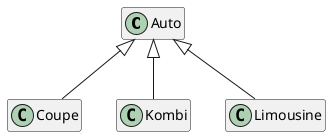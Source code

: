 @startuml
hide member

Auto <|-- Coupe
Auto <|-- Kombi
Auto <|-- Limousine

@enduml


@startuml
hide member

Auto <|-- Coupe
Auto <|-- Kombi
Auto <|-- Limousine



Coupe <|-- BenzinCoupe
Coupe <|-- DieselCoupe

Kombi <|-- BenzinKombi
Kombi <|-- DieselKombi

Limousine <|-- BenzinLimousine
Limousine <|-- DieselLimousine

@enduml


@startuml
hide member


Auto <|-- Coupe
Auto <|-- Kombi
Auto <|-- Limousine

Coupe <|-- BenzinCoupe
Coupe <|-- DieselCoupe

Kombi <|-- BenzinKombi
Kombi <|-- DieselKombi

Limousine <|-- BenzinLimousine
Limousine <|-- DieselLimousine

BenzinCoupe <|-- RechtsVerkehrBenzinCoupe
BenzinCoupe <|-- LinksVerkehrBenzinCoupe

DieselCoupe <|-- RechtsVerkehrDieselCoupe
DieselCoupe <|-- LinksVerkehrDieselCoupe

BenzinKombi <|-- RechtsVerkehrBenzinKombi
BenzinKombi <|-- LinksVerkehrBenzinKombi

DieselKombi <|-- RechtsVerkehrDieselKombi
DieselKombi <|-- LinksVerkehrDieselKombi

BenzinLimousine <|-- RechtsVerkehrBenzinLimousine
BenzinLimousine <|-- LinksVerkehrBenzinLimousine

DieselLimousine <|-- RechtsVerkehrDieselLimousine
DieselLimousine <|-- LinksVerkehrDieselLimousine

@enduml

@startuml
hide member

skinparam linetype ortho

abstract class Abstraction
interface Implementor

Abstraction <|-- RefinedAbstraction

Implementor <|.. ConcreteImplementorA
Implementor <|.. ConcreteImplementorB

Abstraction -right-> Implementor

@enduml

@startuml
hide member

abstract class Auto <<Abstraction>>

class Coupe <<RefinedAbs>> extends Auto
class Kombi <<RefinedAbs>> extends Auto
class Limousine <<RefinedAbs>> extends Auto

interface TreibstoffInterface<<Implementor>>
interface SteuerInterface<<Implementor>>

Auto o-> "Treibstoff" TreibstoffInterface
Auto o-left-> "Steuer" SteuerInterface

class Benzin <<ConcreteImp>> implements TreibstoffInterface
class Diesel <<ConcreteImp>> implements TreibstoffInterface

class RechtsVerkehr <<ConcreteImp>> implements SteuerInterface
class LinksVerkehr <<ConcreteImp>> implements SteuerInterface

@enduml

@startuml

class Controller {
    + buildResponse(Request) : Response
}

class EntityAwareController extends Controller
class ContainerAwareController extends Controller
class CacheableController extends Controller
class EntityAndContainerAwareController extends EntityAwareController
class CacheableEntityAndContainerAwareController extends CacheableController


@enduml

